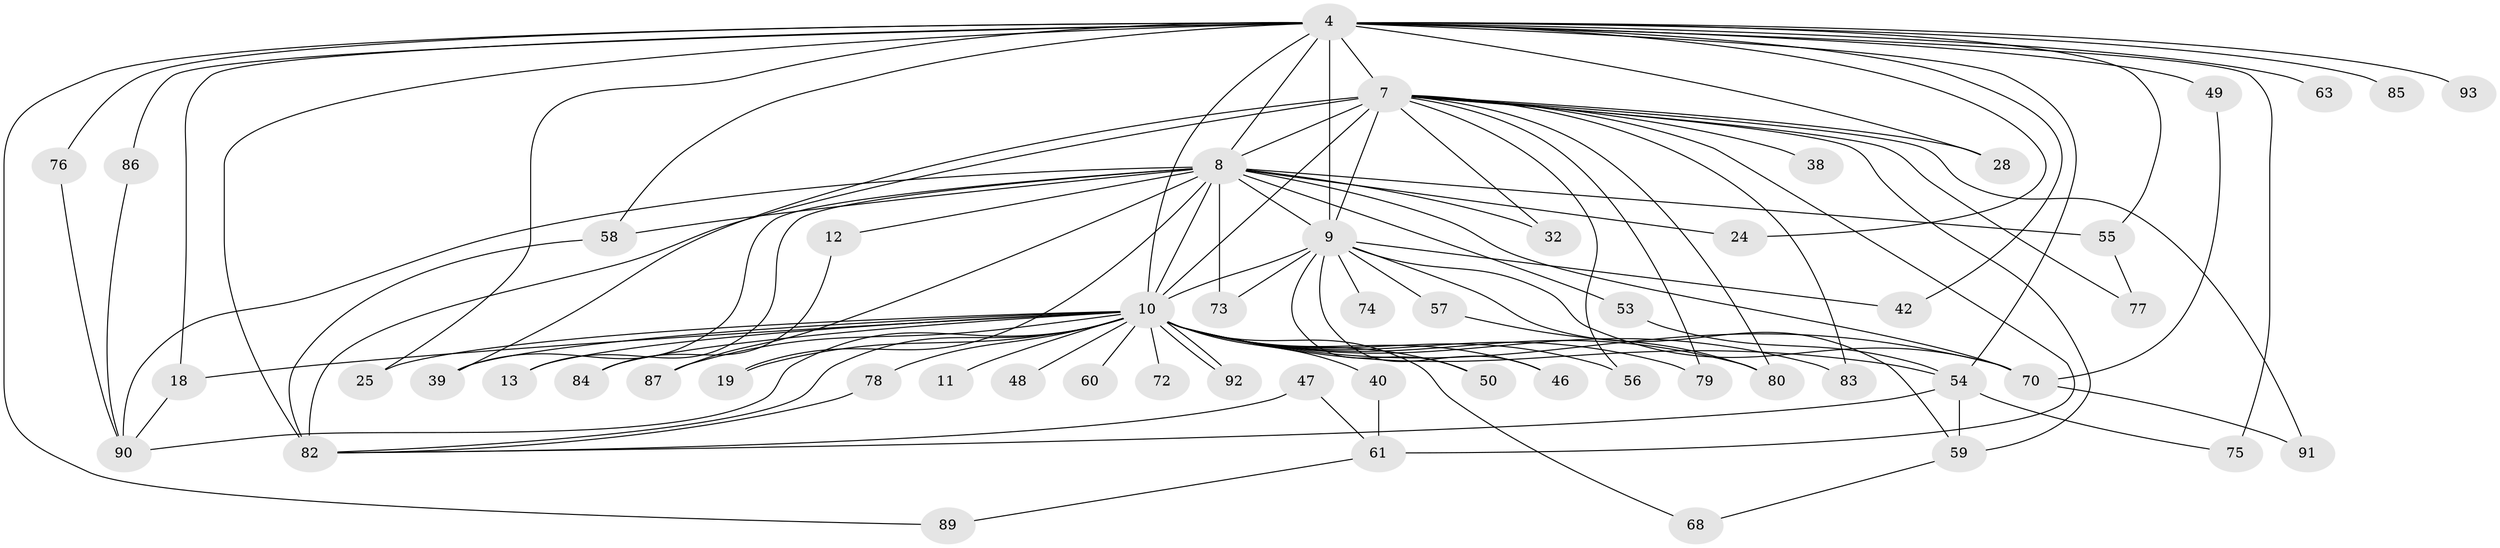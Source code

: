 // original degree distribution, {21: 0.021505376344086023, 29: 0.010752688172043012, 20: 0.010752688172043012, 18: 0.010752688172043012, 13: 0.010752688172043012, 22: 0.010752688172043012, 19: 0.010752688172043012, 14: 0.010752688172043012, 26: 0.010752688172043012, 2: 0.5913978494623656, 3: 0.15053763440860216, 4: 0.08602150537634409, 6: 0.03225806451612903, 5: 0.021505376344086023, 7: 0.010752688172043012}
// Generated by graph-tools (version 1.1) at 2025/47/03/04/25 21:47:08]
// undirected, 55 vertices, 106 edges
graph export_dot {
graph [start="1"]
  node [color=gray90,style=filled];
  4 [super="+2"];
  7 [super="+5"];
  8 [super="+1"];
  9 [super="+6"];
  10 [super="+3"];
  11;
  12;
  13;
  18 [super="+14"];
  19;
  24;
  25;
  28;
  32;
  38 [super="+15"];
  39 [super="+36"];
  40;
  42;
  46;
  47;
  48;
  49;
  50;
  53;
  54 [super="+31+41"];
  55 [super="+17"];
  56;
  57;
  58 [super="+33"];
  59 [super="+51"];
  60;
  61 [super="+27"];
  63;
  68;
  70 [super="+64"];
  72 [super="+26+52"];
  73;
  74;
  75 [super="+62"];
  76;
  77;
  78;
  79;
  80 [super="+43"];
  82 [super="+37+67+71"];
  83 [super="+81"];
  84;
  85;
  86;
  87 [super="+69"];
  89;
  90 [super="+65+88"];
  91;
  92;
  93;
  4 -- 7 [weight=4];
  4 -- 8 [weight=4];
  4 -- 9 [weight=4];
  4 -- 10 [weight=4];
  4 -- 24;
  4 -- 25;
  4 -- 49;
  4 -- 63 [weight=2];
  4 -- 75 [weight=2];
  4 -- 76;
  4 -- 85 [weight=2];
  4 -- 93 [weight=2];
  4 -- 86;
  4 -- 89;
  4 -- 28;
  4 -- 42;
  4 -- 18;
  4 -- 55;
  4 -- 58 [weight=2];
  4 -- 54;
  4 -- 82 [weight=2];
  7 -- 8 [weight=4];
  7 -- 9 [weight=4];
  7 -- 10 [weight=4];
  7 -- 28;
  7 -- 32;
  7 -- 61 [weight=3];
  7 -- 79;
  7 -- 80 [weight=2];
  7 -- 91;
  7 -- 77;
  7 -- 38 [weight=3];
  7 -- 56;
  7 -- 59 [weight=2];
  7 -- 83;
  7 -- 82 [weight=4];
  7 -- 39;
  8 -- 9 [weight=4];
  8 -- 10 [weight=4];
  8 -- 12 [weight=2];
  8 -- 53;
  8 -- 55 [weight=2];
  8 -- 70 [weight=3];
  8 -- 87 [weight=2];
  8 -- 90 [weight=3];
  8 -- 73;
  8 -- 13;
  8 -- 19;
  8 -- 24;
  8 -- 32;
  8 -- 58 [weight=2];
  8 -- 39;
  9 -- 10 [weight=4];
  9 -- 42;
  9 -- 50;
  9 -- 73;
  9 -- 74 [weight=2];
  9 -- 46;
  9 -- 57;
  9 -- 70;
  9 -- 59;
  10 -- 13;
  10 -- 18 [weight=2];
  10 -- 25;
  10 -- 39;
  10 -- 40;
  10 -- 46;
  10 -- 48 [weight=2];
  10 -- 60 [weight=2];
  10 -- 78;
  10 -- 83 [weight=2];
  10 -- 92;
  10 -- 92;
  10 -- 87;
  10 -- 54 [weight=3];
  10 -- 68;
  10 -- 11;
  10 -- 72 [weight=3];
  10 -- 79;
  10 -- 80;
  10 -- 19;
  10 -- 84;
  10 -- 50;
  10 -- 56;
  10 -- 70 [weight=2];
  10 -- 90;
  10 -- 82;
  12 -- 84;
  18 -- 90;
  40 -- 61;
  47 -- 61;
  47 -- 82;
  49 -- 70;
  53 -- 54;
  54 -- 75;
  54 -- 59;
  54 -- 82;
  55 -- 77;
  57 -- 80;
  58 -- 82;
  59 -- 68;
  61 -- 89;
  70 -- 91;
  76 -- 90;
  78 -- 82;
  86 -- 90;
}
